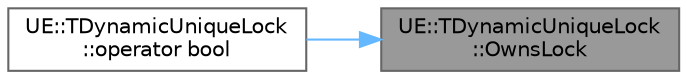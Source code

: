 digraph "UE::TDynamicUniqueLock::OwnsLock"
{
 // INTERACTIVE_SVG=YES
 // LATEX_PDF_SIZE
  bgcolor="transparent";
  edge [fontname=Helvetica,fontsize=10,labelfontname=Helvetica,labelfontsize=10];
  node [fontname=Helvetica,fontsize=10,shape=box,height=0.2,width=0.4];
  rankdir="RL";
  Node1 [id="Node000001",label="UE::TDynamicUniqueLock\l::OwnsLock",height=0.2,width=0.4,color="gray40", fillcolor="grey60", style="filled", fontcolor="black",tooltip="Returns true if this lock has its associated mutex locked."];
  Node1 -> Node2 [id="edge1_Node000001_Node000002",dir="back",color="steelblue1",style="solid",tooltip=" "];
  Node2 [id="Node000002",label="UE::TDynamicUniqueLock\l::operator bool",height=0.2,width=0.4,color="grey40", fillcolor="white", style="filled",URL="$df/d9a/classUE_1_1TDynamicUniqueLock.html#a3ecd3d8fb1804fd258b70a36554bbbf7",tooltip="Returns true if this lock has its associated mutex locked."];
}
